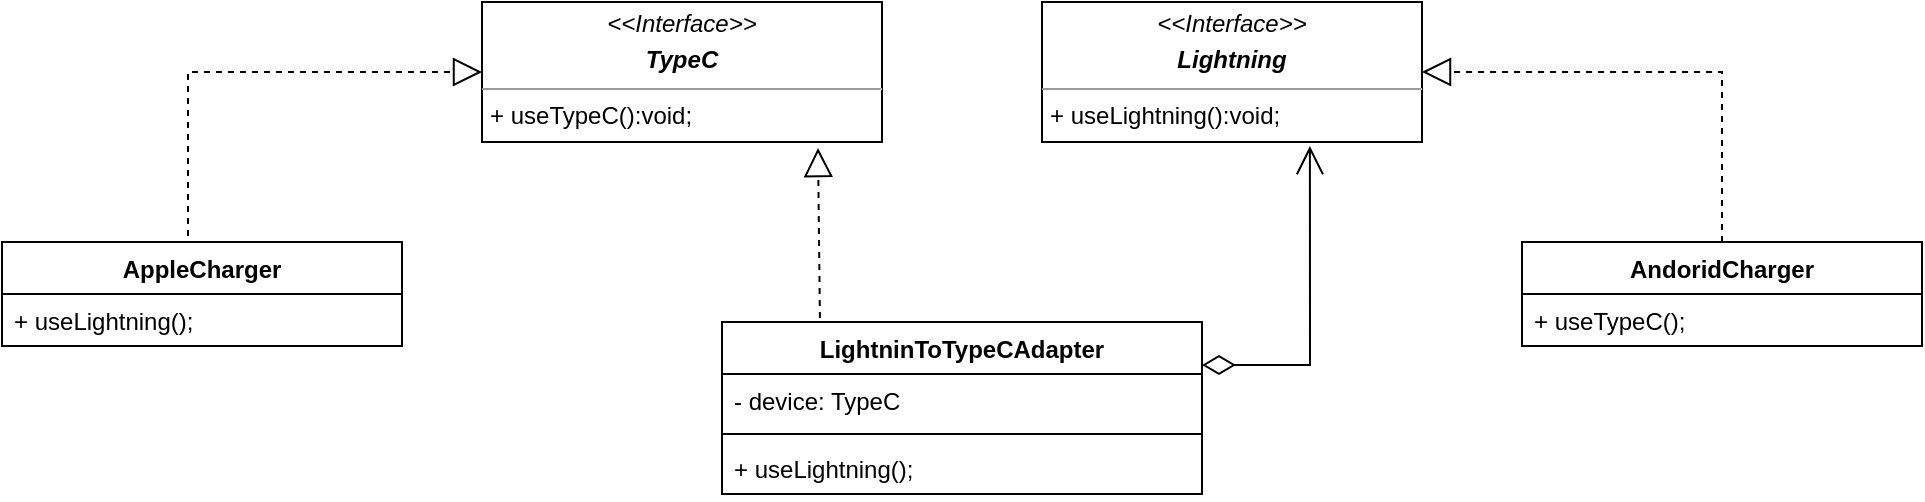 <mxfile version="20.8.16" type="device"><diagram name="Page-1" id="KY69GH7PF-7IZM2q5loz"><mxGraphModel dx="1817" dy="600" grid="1" gridSize="10" guides="1" tooltips="1" connect="1" arrows="1" fold="1" page="1" pageScale="1" pageWidth="700" pageHeight="1000" math="0" shadow="0"><root><mxCell id="0"/><mxCell id="1" parent="0"/><mxCell id="3Q-JLSMz5p8KsNFxydyK-21" value="LightninToTypeCAdapter" style="swimlane;fontStyle=1;align=center;verticalAlign=top;childLayout=stackLayout;horizontal=1;startSize=26;horizontalStack=0;resizeParent=1;resizeParentMax=0;resizeLast=0;collapsible=1;marginBottom=0;" parent="1" vertex="1"><mxGeometry x="280" y="200" width="240" height="86" as="geometry"/></mxCell><mxCell id="3Q-JLSMz5p8KsNFxydyK-22" value="- device: TypeC" style="text;strokeColor=none;fillColor=none;align=left;verticalAlign=top;spacingLeft=4;spacingRight=4;overflow=hidden;rotatable=0;points=[[0,0.5],[1,0.5]];portConstraint=eastwest;" parent="3Q-JLSMz5p8KsNFxydyK-21" vertex="1"><mxGeometry y="26" width="240" height="26" as="geometry"/></mxCell><mxCell id="3Q-JLSMz5p8KsNFxydyK-23" value="" style="line;strokeWidth=1;fillColor=none;align=left;verticalAlign=middle;spacingTop=-1;spacingLeft=3;spacingRight=3;rotatable=0;labelPosition=right;points=[];portConstraint=eastwest;strokeColor=inherit;" parent="3Q-JLSMz5p8KsNFxydyK-21" vertex="1"><mxGeometry y="52" width="240" height="8" as="geometry"/></mxCell><mxCell id="3Q-JLSMz5p8KsNFxydyK-31" value="+ useLightning();" style="text;strokeColor=none;fillColor=none;align=left;verticalAlign=top;spacingLeft=4;spacingRight=4;overflow=hidden;rotatable=0;points=[[0,0.5],[1,0.5]];portConstraint=eastwest;" parent="3Q-JLSMz5p8KsNFxydyK-21" vertex="1"><mxGeometry y="60" width="240" height="26" as="geometry"/></mxCell><mxCell id="3Q-JLSMz5p8KsNFxydyK-25" value="AppleCharger" style="swimlane;fontStyle=1;align=center;verticalAlign=top;childLayout=stackLayout;horizontal=1;startSize=26;horizontalStack=0;resizeParent=1;resizeParentMax=0;resizeLast=0;collapsible=1;marginBottom=0;" parent="1" vertex="1"><mxGeometry x="-80" y="160" width="200" height="52" as="geometry"/></mxCell><mxCell id="3Q-JLSMz5p8KsNFxydyK-28" value="+ useLightning();" style="text;strokeColor=none;fillColor=none;align=left;verticalAlign=top;spacingLeft=4;spacingRight=4;overflow=hidden;rotatable=0;points=[[0,0.5],[1,0.5]];portConstraint=eastwest;" parent="3Q-JLSMz5p8KsNFxydyK-25" vertex="1"><mxGeometry y="26" width="200" height="26" as="geometry"/></mxCell><mxCell id="3Q-JLSMz5p8KsNFxydyK-29" value="AndoridCharger" style="swimlane;fontStyle=1;align=center;verticalAlign=top;childLayout=stackLayout;horizontal=1;startSize=26;horizontalStack=0;resizeParent=1;resizeParentMax=0;resizeLast=0;collapsible=1;marginBottom=0;" parent="1" vertex="1"><mxGeometry x="680" y="160" width="200" height="52" as="geometry"/></mxCell><mxCell id="3Q-JLSMz5p8KsNFxydyK-30" value="+ useTypeC();" style="text;strokeColor=none;fillColor=none;align=left;verticalAlign=top;spacingLeft=4;spacingRight=4;overflow=hidden;rotatable=0;points=[[0,0.5],[1,0.5]];portConstraint=eastwest;" parent="3Q-JLSMz5p8KsNFxydyK-29" vertex="1"><mxGeometry y="26" width="200" height="26" as="geometry"/></mxCell><mxCell id="hcTfoZBhnEY0lwpKihkX-1" value="&lt;p style=&quot;margin:0px;margin-top:4px;text-align:center;&quot;&gt;&lt;i&gt;&amp;lt;&amp;lt;Interface&amp;gt;&amp;gt;&lt;/i&gt;&lt;/p&gt;&lt;p style=&quot;margin:0px;margin-top:4px;text-align:center;&quot;&gt;&lt;i&gt;&lt;b&gt;TypeC&lt;/b&gt;&lt;/i&gt;&lt;/p&gt;&lt;hr size=&quot;1&quot;&gt;&lt;p style=&quot;margin:0px;margin-left:4px;&quot;&gt;+ useTypeC():void;&lt;/p&gt;" style="verticalAlign=top;align=left;overflow=fill;fontSize=12;fontFamily=Helvetica;html=1;" vertex="1" parent="1"><mxGeometry x="160" y="40" width="200" height="70" as="geometry"/></mxCell><mxCell id="hcTfoZBhnEY0lwpKihkX-3" value="&lt;p style=&quot;margin:0px;margin-top:4px;text-align:center;&quot;&gt;&lt;i&gt;&amp;lt;&amp;lt;Interface&amp;gt;&amp;gt;&lt;/i&gt;&lt;/p&gt;&lt;p style=&quot;margin:0px;margin-top:4px;text-align:center;&quot;&gt;&lt;b&gt;&lt;i&gt;Lightning&lt;/i&gt;&lt;/b&gt;&lt;/p&gt;&lt;hr size=&quot;1&quot;&gt;&lt;p style=&quot;margin:0px;margin-left:4px;&quot;&gt;+ useLightning():void;&lt;/p&gt;" style="verticalAlign=top;align=left;overflow=fill;fontSize=12;fontFamily=Helvetica;html=1;" vertex="1" parent="1"><mxGeometry x="440" y="40" width="190" height="70" as="geometry"/></mxCell><mxCell id="hcTfoZBhnEY0lwpKihkX-6" value="" style="endArrow=block;dashed=1;endFill=0;endSize=12;html=1;rounded=0;entryX=0.84;entryY=1.043;entryDx=0;entryDy=0;entryPerimeter=0;exitX=0.204;exitY=-0.023;exitDx=0;exitDy=0;exitPerimeter=0;" edge="1" parent="1" source="3Q-JLSMz5p8KsNFxydyK-21" target="hcTfoZBhnEY0lwpKihkX-1"><mxGeometry width="160" relative="1" as="geometry"><mxPoint x="328" y="190" as="sourcePoint"/><mxPoint x="430" y="210" as="targetPoint"/></mxGeometry></mxCell><mxCell id="hcTfoZBhnEY0lwpKihkX-7" value="" style="endArrow=open;html=1;endSize=12;startArrow=diamondThin;startSize=14;startFill=0;edgeStyle=orthogonalEdgeStyle;align=left;verticalAlign=bottom;rounded=0;entryX=0.705;entryY=1.029;entryDx=0;entryDy=0;exitX=1;exitY=0.25;exitDx=0;exitDy=0;entryPerimeter=0;" edge="1" parent="1" source="3Q-JLSMz5p8KsNFxydyK-21" target="hcTfoZBhnEY0lwpKihkX-3"><mxGeometry x="-0.51" y="-68" relative="1" as="geometry"><mxPoint x="270" y="210" as="sourcePoint"/><mxPoint x="430" y="210" as="targetPoint"/><mxPoint as="offset"/></mxGeometry></mxCell><mxCell id="hcTfoZBhnEY0lwpKihkX-8" value="" style="endArrow=block;dashed=1;endFill=0;endSize=12;html=1;rounded=0;entryX=0;entryY=0.5;entryDx=0;entryDy=0;exitX=0.465;exitY=-0.058;exitDx=0;exitDy=0;exitPerimeter=0;" edge="1" parent="1" source="3Q-JLSMz5p8KsNFxydyK-25" target="hcTfoZBhnEY0lwpKihkX-1"><mxGeometry width="160" relative="1" as="geometry"><mxPoint x="80" y="120" as="sourcePoint"/><mxPoint x="420" y="210" as="targetPoint"/><Array as="points"><mxPoint x="13" y="75"/></Array></mxGeometry></mxCell><mxCell id="hcTfoZBhnEY0lwpKihkX-9" value="" style="endArrow=block;dashed=1;endFill=0;endSize=12;html=1;rounded=0;entryX=1;entryY=0.5;entryDx=0;entryDy=0;exitX=0.5;exitY=0;exitDx=0;exitDy=0;" edge="1" parent="1" source="3Q-JLSMz5p8KsNFxydyK-29" target="hcTfoZBhnEY0lwpKihkX-3"><mxGeometry width="160" relative="1" as="geometry"><mxPoint x="706.5" y="141.984" as="sourcePoint"/><mxPoint x="853.5" y="60" as="targetPoint"/><Array as="points"><mxPoint x="780" y="75"/></Array></mxGeometry></mxCell></root></mxGraphModel></diagram></mxfile>